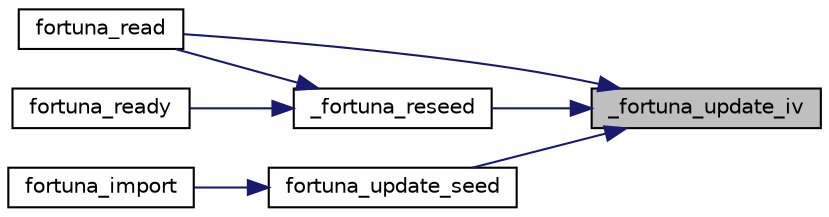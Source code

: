 digraph "_fortuna_update_iv"
{
 // LATEX_PDF_SIZE
  edge [fontname="Helvetica",fontsize="10",labelfontname="Helvetica",labelfontsize="10"];
  node [fontname="Helvetica",fontsize="10",shape=record];
  rankdir="RL";
  Node18 [label="_fortuna_update_iv",height=0.2,width=0.4,color="black", fillcolor="grey75", style="filled", fontcolor="black",tooltip=" "];
  Node18 -> Node19 [dir="back",color="midnightblue",fontsize="10",style="solid"];
  Node19 [label="_fortuna_reseed",height=0.2,width=0.4,color="black", fillcolor="white", style="filled",URL="$fortuna_8c.html#aad833baa2e75f93d847e5a7ac30ea4d2",tooltip=" "];
  Node19 -> Node20 [dir="back",color="midnightblue",fontsize="10",style="solid"];
  Node20 [label="fortuna_read",height=0.2,width=0.4,color="black", fillcolor="white", style="filled",URL="$fortuna_8c.html#a19149fcfc926ab81d4acebfcf39b78f7",tooltip="Read from the PRNG."];
  Node19 -> Node21 [dir="back",color="midnightblue",fontsize="10",style="solid"];
  Node21 [label="fortuna_ready",height=0.2,width=0.4,color="black", fillcolor="white", style="filled",URL="$fortuna_8c.html#a635d034d99b51a38b4a71fae3880b48f",tooltip="Make the PRNG ready to read from."];
  Node18 -> Node20 [dir="back",color="midnightblue",fontsize="10",style="solid"];
  Node18 -> Node22 [dir="back",color="midnightblue",fontsize="10",style="solid"];
  Node22 [label="fortuna_update_seed",height=0.2,width=0.4,color="black", fillcolor="white", style="filled",URL="$fortuna_8c.html#a8a0df3516c28ad940932db01cfa194f9",tooltip="\"Update Seed File\"-compliant update of K"];
  Node22 -> Node23 [dir="back",color="midnightblue",fontsize="10",style="solid"];
  Node23 [label="fortuna_import",height=0.2,width=0.4,color="black", fillcolor="white", style="filled",URL="$fortuna_8c.html#ad9f529aaecf6646cac5e5eaa2d1f418d",tooltip="Import a PRNG state."];
}
